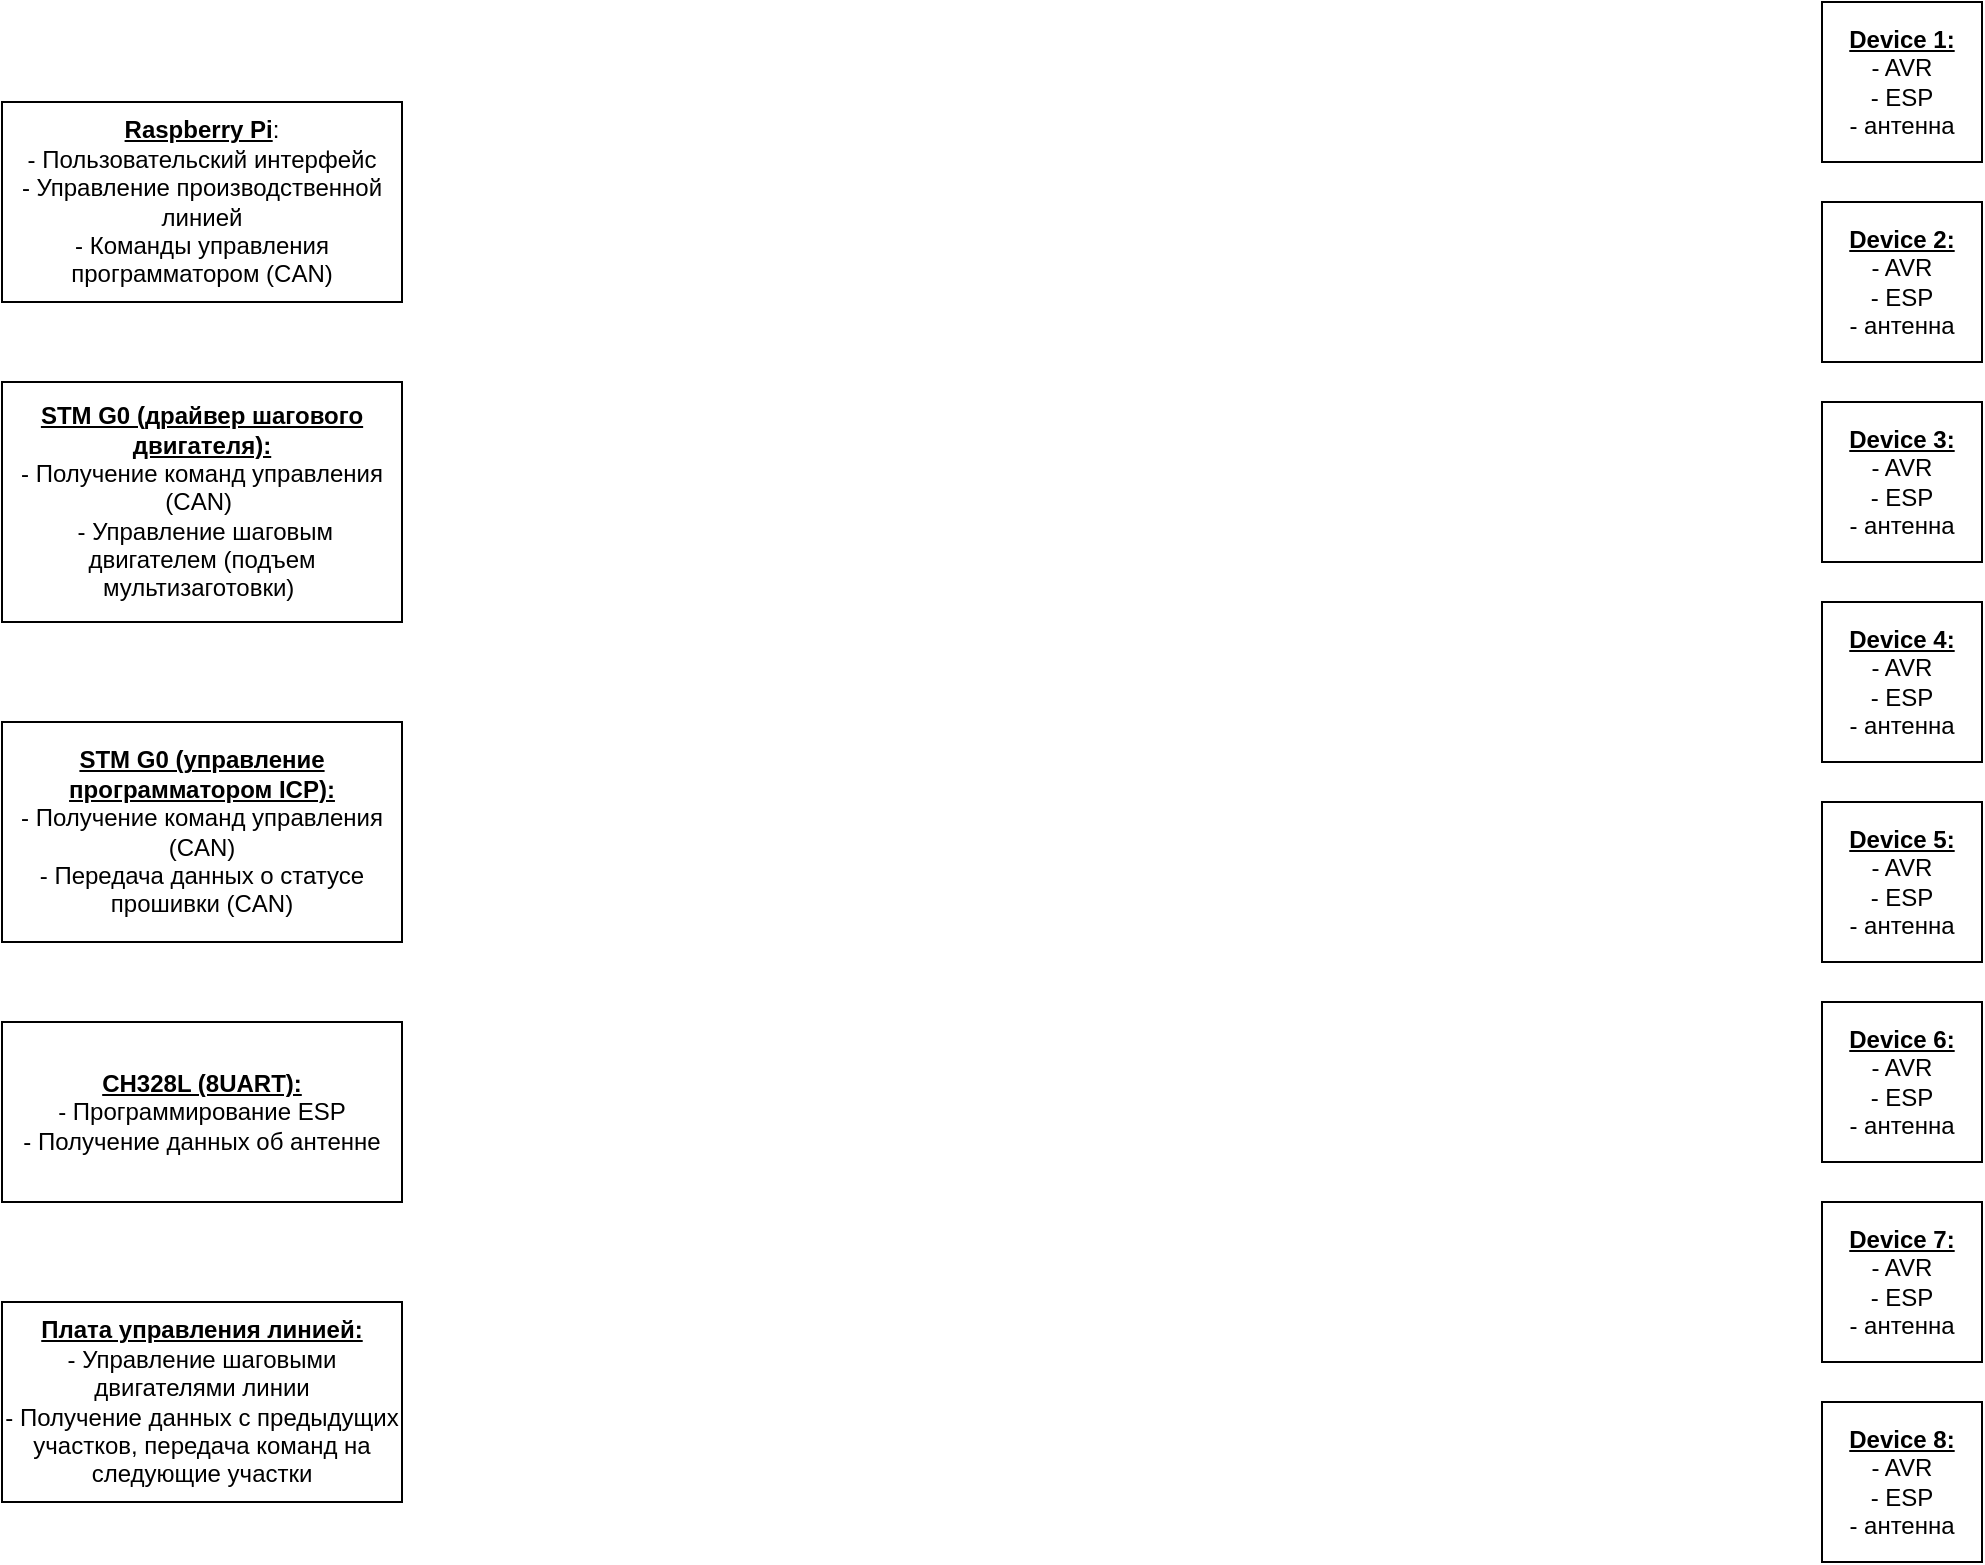 <mxfile version="24.3.1" type="github">
  <diagram name="Страница — 1" id="FMfTdgro5tbyeO14SIyf">
    <mxGraphModel dx="1386" dy="791" grid="1" gridSize="10" guides="1" tooltips="1" connect="1" arrows="1" fold="1" page="1" pageScale="1" pageWidth="1169" pageHeight="827" math="0" shadow="0">
      <root>
        <mxCell id="0" />
        <mxCell id="1" parent="0" />
        <mxCell id="ljvDQ73Js9TkoyDWwZD--1" value="&lt;b&gt;&lt;u&gt;Device 1:&lt;/u&gt;&lt;/b&gt;&lt;br&gt;- AVR&lt;br&gt;- ESP&lt;br&gt;- антенна" style="whiteSpace=wrap;html=1;aspect=fixed;" vertex="1" parent="1">
          <mxGeometry x="990" y="10" width="80" height="80" as="geometry" />
        </mxCell>
        <mxCell id="ljvDQ73Js9TkoyDWwZD--2" value="&lt;b&gt;&lt;u&gt;Device 2:&lt;/u&gt;&lt;/b&gt;&lt;br&gt;- AVR&lt;br&gt;- ESP&lt;br&gt;- антенна" style="whiteSpace=wrap;html=1;aspect=fixed;" vertex="1" parent="1">
          <mxGeometry x="990" y="110" width="80" height="80" as="geometry" />
        </mxCell>
        <mxCell id="ljvDQ73Js9TkoyDWwZD--3" value="&lt;b&gt;&lt;u&gt;Device 3:&lt;/u&gt;&lt;/b&gt;&lt;br&gt;- AVR&lt;br&gt;- ESP&lt;br&gt;- антенна" style="whiteSpace=wrap;html=1;aspect=fixed;" vertex="1" parent="1">
          <mxGeometry x="990" y="210" width="80" height="80" as="geometry" />
        </mxCell>
        <mxCell id="ljvDQ73Js9TkoyDWwZD--4" value="&lt;b&gt;&lt;u&gt;Device 4:&lt;/u&gt;&lt;/b&gt;&lt;br&gt;- AVR&lt;br&gt;- ESP&lt;br&gt;- антенна" style="whiteSpace=wrap;html=1;aspect=fixed;" vertex="1" parent="1">
          <mxGeometry x="990" y="310" width="80" height="80" as="geometry" />
        </mxCell>
        <mxCell id="ljvDQ73Js9TkoyDWwZD--5" value="&lt;b&gt;&lt;u&gt;Device 5:&lt;/u&gt;&lt;/b&gt;&lt;br&gt;- AVR&lt;br&gt;- ESP&lt;br&gt;- антенна" style="whiteSpace=wrap;html=1;aspect=fixed;" vertex="1" parent="1">
          <mxGeometry x="990" y="410" width="80" height="80" as="geometry" />
        </mxCell>
        <mxCell id="ljvDQ73Js9TkoyDWwZD--6" value="&lt;b&gt;&lt;u&gt;Device 6:&lt;/u&gt;&lt;/b&gt;&lt;br&gt;- AVR&lt;br&gt;- ESP&lt;br&gt;- антенна" style="whiteSpace=wrap;html=1;aspect=fixed;" vertex="1" parent="1">
          <mxGeometry x="990" y="510" width="80" height="80" as="geometry" />
        </mxCell>
        <mxCell id="ljvDQ73Js9TkoyDWwZD--7" value="&lt;b&gt;&lt;u&gt;Device 7:&lt;/u&gt;&lt;/b&gt;&lt;br&gt;- AVR&lt;br&gt;- ESP&lt;br&gt;- антенна" style="whiteSpace=wrap;html=1;aspect=fixed;" vertex="1" parent="1">
          <mxGeometry x="990" y="610" width="80" height="80" as="geometry" />
        </mxCell>
        <mxCell id="ljvDQ73Js9TkoyDWwZD--8" value="&lt;b&gt;&lt;u&gt;Device 8:&lt;/u&gt;&lt;/b&gt;&lt;br&gt;- AVR&lt;br&gt;- ESP&lt;br&gt;- антенна" style="whiteSpace=wrap;html=1;aspect=fixed;" vertex="1" parent="1">
          <mxGeometry x="990" y="710" width="80" height="80" as="geometry" />
        </mxCell>
        <mxCell id="ljvDQ73Js9TkoyDWwZD--9" value="&lt;b&gt;&lt;u&gt;Raspberry Pi&lt;/u&gt;&lt;/b&gt;:&lt;br&gt;- Пользовательский интерфейс&lt;br&gt;- Управление производственной линией&lt;br&gt;- Команды управления программатором (CAN)" style="rounded=0;whiteSpace=wrap;html=1;" vertex="1" parent="1">
          <mxGeometry x="80" y="60" width="200" height="100" as="geometry" />
        </mxCell>
        <mxCell id="ljvDQ73Js9TkoyDWwZD--10" value="&lt;b&gt;&lt;u&gt;STM G0 (драйвер шагового двигателя):&lt;/u&gt;&lt;/b&gt;&lt;div&gt;- Получение команд управления (CAN)&amp;nbsp;&lt;/div&gt;&lt;div&gt;&amp;nbsp;- Управление шаговым двигателем (подъем мультизаготовки)&amp;nbsp;&lt;/div&gt;" style="rounded=0;whiteSpace=wrap;html=1;" vertex="1" parent="1">
          <mxGeometry x="80" y="200" width="200" height="120" as="geometry" />
        </mxCell>
        <mxCell id="ljvDQ73Js9TkoyDWwZD--11" value="&lt;b&gt;&lt;u&gt;STM G0 (управление программатором ICP):&lt;/u&gt;&lt;/b&gt;&lt;div&gt;- Получение команд управления (CAN)&lt;/div&gt;&lt;div&gt;- Передача данных о статусе прошивки (CAN)&lt;/div&gt;" style="rounded=0;whiteSpace=wrap;html=1;" vertex="1" parent="1">
          <mxGeometry x="80" y="370" width="200" height="110" as="geometry" />
        </mxCell>
        <mxCell id="ljvDQ73Js9TkoyDWwZD--13" value="&lt;b&gt;&lt;u&gt;CH328L (8UART):&lt;/u&gt;&lt;/b&gt;&lt;div&gt;- Программирование ESP&lt;br&gt;- Получение данных об антенне&lt;/div&gt;" style="rounded=0;whiteSpace=wrap;html=1;" vertex="1" parent="1">
          <mxGeometry x="80" y="520" width="200" height="90" as="geometry" />
        </mxCell>
        <mxCell id="ljvDQ73Js9TkoyDWwZD--14" value="&lt;b&gt;&lt;u&gt;Плата управления линией:&lt;/u&gt;&lt;/b&gt;&lt;div&gt;- Управление шаговыми двигателями линии&lt;br&gt;- Получение данных с предыдущих участков, передача команд на следующие участки&lt;/div&gt;" style="rounded=0;whiteSpace=wrap;html=1;" vertex="1" parent="1">
          <mxGeometry x="80" y="660" width="200" height="100" as="geometry" />
        </mxCell>
      </root>
    </mxGraphModel>
  </diagram>
</mxfile>
